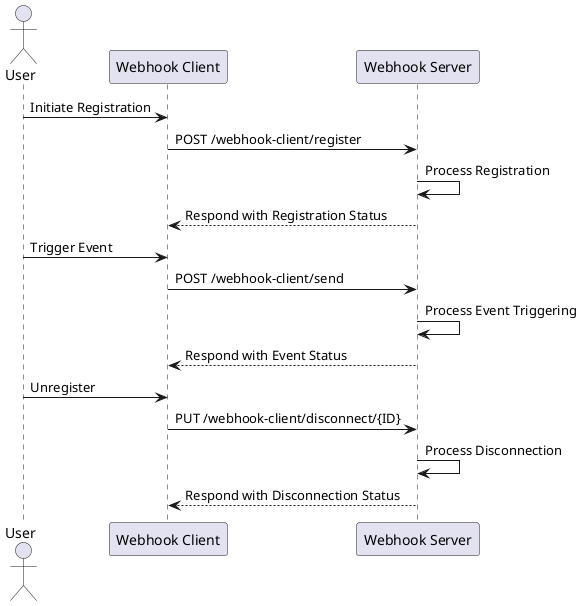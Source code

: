 @startuml WebhookSequenceDiagram

actor User
participant Client as "Webhook Client"
participant Server as "Webhook Server"

User -> Client: Initiate Registration
Client -> Server: POST /webhook-client/register
Server -> Server: Process Registration
Server --> Client: Respond with Registration Status

User -> Client: Trigger Event
Client -> Server: POST /webhook-client/send
Server -> Server: Process Event Triggering
Server --> Client: Respond with Event Status

User -> Client: Unregister
Client -> Server: PUT /webhook-client/disconnect/{ID}
Server -> Server: Process Disconnection
Server --> Client: Respond with Disconnection Status

@enduml
